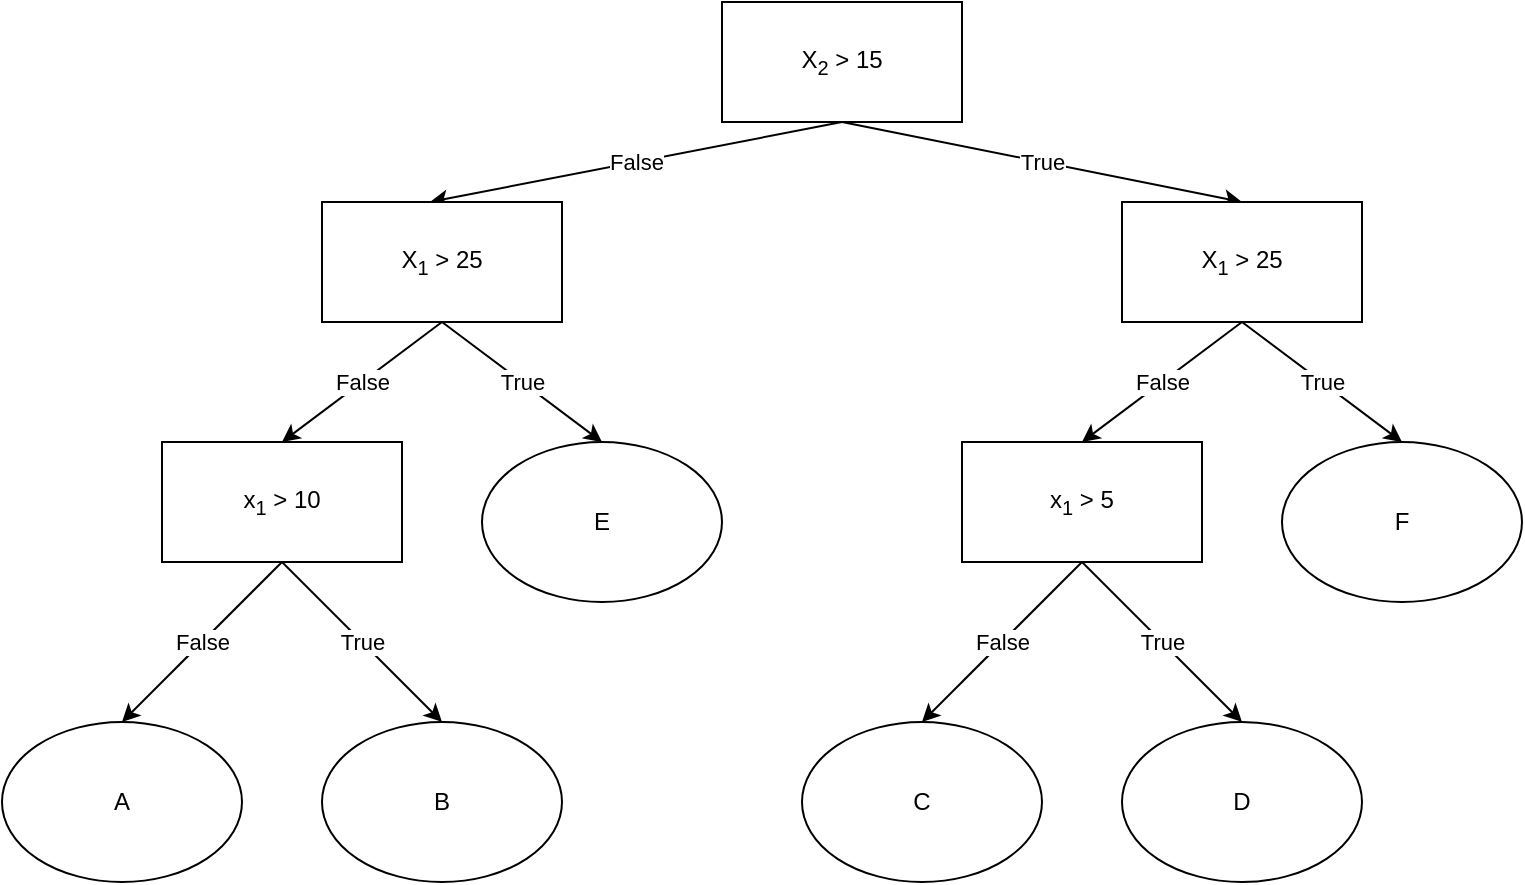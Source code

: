 <mxfile version="21.2.9" type="device">
  <diagram name="Page-1" id="saR1hzYm6HwZ5bbzRhDY">
    <mxGraphModel dx="1154" dy="541" grid="1" gridSize="10" guides="1" tooltips="1" connect="1" arrows="1" fold="1" page="1" pageScale="1" pageWidth="850" pageHeight="1100" math="0" shadow="0">
      <root>
        <mxCell id="0" />
        <mxCell id="1" parent="0" />
        <mxCell id="idWXBKgd13TNfKZ3qWXL-4" value="False" style="rounded=0;orthogonalLoop=1;jettySize=auto;html=1;exitX=0.5;exitY=1;exitDx=0;exitDy=0;entryX=0.45;entryY=0;entryDx=0;entryDy=0;entryPerimeter=0;" edge="1" parent="1" source="idWXBKgd13TNfKZ3qWXL-1" target="idWXBKgd13TNfKZ3qWXL-2">
          <mxGeometry relative="1" as="geometry" />
        </mxCell>
        <mxCell id="idWXBKgd13TNfKZ3qWXL-5" value="True" style="rounded=0;orthogonalLoop=1;jettySize=auto;html=1;exitX=0.5;exitY=1;exitDx=0;exitDy=0;entryX=0.5;entryY=0;entryDx=0;entryDy=0;" edge="1" parent="1" source="idWXBKgd13TNfKZ3qWXL-1" target="idWXBKgd13TNfKZ3qWXL-3">
          <mxGeometry relative="1" as="geometry" />
        </mxCell>
        <mxCell id="idWXBKgd13TNfKZ3qWXL-1" value="X&lt;sub&gt;2&lt;/sub&gt; &amp;gt; 15" style="rounded=0;whiteSpace=wrap;html=1;" vertex="1" parent="1">
          <mxGeometry x="400" y="120" width="120" height="60" as="geometry" />
        </mxCell>
        <mxCell id="idWXBKgd13TNfKZ3qWXL-8" value="False" style="rounded=0;orthogonalLoop=1;jettySize=auto;html=1;exitX=0.5;exitY=1;exitDx=0;exitDy=0;entryX=0.5;entryY=0;entryDx=0;entryDy=0;" edge="1" parent="1" source="idWXBKgd13TNfKZ3qWXL-2" target="idWXBKgd13TNfKZ3qWXL-6">
          <mxGeometry relative="1" as="geometry" />
        </mxCell>
        <mxCell id="idWXBKgd13TNfKZ3qWXL-9" value="True" style="rounded=0;orthogonalLoop=1;jettySize=auto;html=1;exitX=0.5;exitY=1;exitDx=0;exitDy=0;entryX=0.5;entryY=0;entryDx=0;entryDy=0;" edge="1" parent="1" source="idWXBKgd13TNfKZ3qWXL-2">
          <mxGeometry relative="1" as="geometry">
            <mxPoint x="340" y="340" as="targetPoint" />
          </mxGeometry>
        </mxCell>
        <mxCell id="idWXBKgd13TNfKZ3qWXL-2" value="X&lt;sub&gt;1&lt;/sub&gt; &amp;gt; 25" style="rounded=0;whiteSpace=wrap;html=1;" vertex="1" parent="1">
          <mxGeometry x="200" y="220" width="120" height="60" as="geometry" />
        </mxCell>
        <mxCell id="idWXBKgd13TNfKZ3qWXL-3" value="X&lt;sub&gt;1&lt;/sub&gt; &amp;gt; 25" style="rounded=0;whiteSpace=wrap;html=1;" vertex="1" parent="1">
          <mxGeometry x="600" y="220" width="120" height="60" as="geometry" />
        </mxCell>
        <mxCell id="idWXBKgd13TNfKZ3qWXL-13" value="False" style="edgeStyle=none;rounded=0;orthogonalLoop=1;jettySize=auto;html=1;exitX=0.5;exitY=1;exitDx=0;exitDy=0;entryX=0.5;entryY=0;entryDx=0;entryDy=0;" edge="1" parent="1" source="idWXBKgd13TNfKZ3qWXL-6" target="idWXBKgd13TNfKZ3qWXL-11">
          <mxGeometry relative="1" as="geometry" />
        </mxCell>
        <mxCell id="idWXBKgd13TNfKZ3qWXL-14" value="True" style="edgeStyle=none;rounded=0;orthogonalLoop=1;jettySize=auto;html=1;exitX=0.5;exitY=1;exitDx=0;exitDy=0;entryX=0.5;entryY=0;entryDx=0;entryDy=0;" edge="1" parent="1" source="idWXBKgd13TNfKZ3qWXL-6" target="idWXBKgd13TNfKZ3qWXL-12">
          <mxGeometry relative="1" as="geometry" />
        </mxCell>
        <mxCell id="idWXBKgd13TNfKZ3qWXL-6" value="x&lt;sub&gt;1&lt;/sub&gt; &amp;gt; 10" style="rounded=0;whiteSpace=wrap;html=1;" vertex="1" parent="1">
          <mxGeometry x="120" y="340" width="120" height="60" as="geometry" />
        </mxCell>
        <mxCell id="idWXBKgd13TNfKZ3qWXL-10" value="E" style="ellipse;whiteSpace=wrap;html=1;" vertex="1" parent="1">
          <mxGeometry x="280" y="340" width="120" height="80" as="geometry" />
        </mxCell>
        <mxCell id="idWXBKgd13TNfKZ3qWXL-11" value="A" style="ellipse;whiteSpace=wrap;html=1;" vertex="1" parent="1">
          <mxGeometry x="40" y="480" width="120" height="80" as="geometry" />
        </mxCell>
        <mxCell id="idWXBKgd13TNfKZ3qWXL-12" value="B" style="ellipse;whiteSpace=wrap;html=1;" vertex="1" parent="1">
          <mxGeometry x="200" y="480" width="120" height="80" as="geometry" />
        </mxCell>
        <mxCell id="idWXBKgd13TNfKZ3qWXL-15" value="False" style="rounded=0;orthogonalLoop=1;jettySize=auto;html=1;exitX=0.5;exitY=1;exitDx=0;exitDy=0;entryX=0.5;entryY=0;entryDx=0;entryDy=0;" edge="1" parent="1" target="idWXBKgd13TNfKZ3qWXL-19">
          <mxGeometry relative="1" as="geometry">
            <mxPoint x="660" y="280" as="sourcePoint" />
          </mxGeometry>
        </mxCell>
        <mxCell id="idWXBKgd13TNfKZ3qWXL-16" value="True" style="rounded=0;orthogonalLoop=1;jettySize=auto;html=1;exitX=0.5;exitY=1;exitDx=0;exitDy=0;entryX=0.5;entryY=0;entryDx=0;entryDy=0;" edge="1" parent="1">
          <mxGeometry relative="1" as="geometry">
            <mxPoint x="660" y="280" as="sourcePoint" />
            <mxPoint x="740" y="340" as="targetPoint" />
          </mxGeometry>
        </mxCell>
        <mxCell id="idWXBKgd13TNfKZ3qWXL-17" value="False" style="edgeStyle=none;rounded=0;orthogonalLoop=1;jettySize=auto;html=1;exitX=0.5;exitY=1;exitDx=0;exitDy=0;entryX=0.5;entryY=0;entryDx=0;entryDy=0;" edge="1" parent="1" source="idWXBKgd13TNfKZ3qWXL-19" target="idWXBKgd13TNfKZ3qWXL-21">
          <mxGeometry relative="1" as="geometry" />
        </mxCell>
        <mxCell id="idWXBKgd13TNfKZ3qWXL-18" value="True" style="edgeStyle=none;rounded=0;orthogonalLoop=1;jettySize=auto;html=1;exitX=0.5;exitY=1;exitDx=0;exitDy=0;entryX=0.5;entryY=0;entryDx=0;entryDy=0;" edge="1" parent="1" source="idWXBKgd13TNfKZ3qWXL-19" target="idWXBKgd13TNfKZ3qWXL-22">
          <mxGeometry relative="1" as="geometry" />
        </mxCell>
        <mxCell id="idWXBKgd13TNfKZ3qWXL-19" value="x&lt;sub&gt;1&lt;/sub&gt; &amp;gt; 5" style="rounded=0;whiteSpace=wrap;html=1;" vertex="1" parent="1">
          <mxGeometry x="520" y="340" width="120" height="60" as="geometry" />
        </mxCell>
        <mxCell id="idWXBKgd13TNfKZ3qWXL-20" value="F" style="ellipse;whiteSpace=wrap;html=1;" vertex="1" parent="1">
          <mxGeometry x="680" y="340" width="120" height="80" as="geometry" />
        </mxCell>
        <mxCell id="idWXBKgd13TNfKZ3qWXL-21" value="C" style="ellipse;whiteSpace=wrap;html=1;" vertex="1" parent="1">
          <mxGeometry x="440" y="480" width="120" height="80" as="geometry" />
        </mxCell>
        <mxCell id="idWXBKgd13TNfKZ3qWXL-22" value="D" style="ellipse;whiteSpace=wrap;html=1;" vertex="1" parent="1">
          <mxGeometry x="600" y="480" width="120" height="80" as="geometry" />
        </mxCell>
      </root>
    </mxGraphModel>
  </diagram>
</mxfile>
